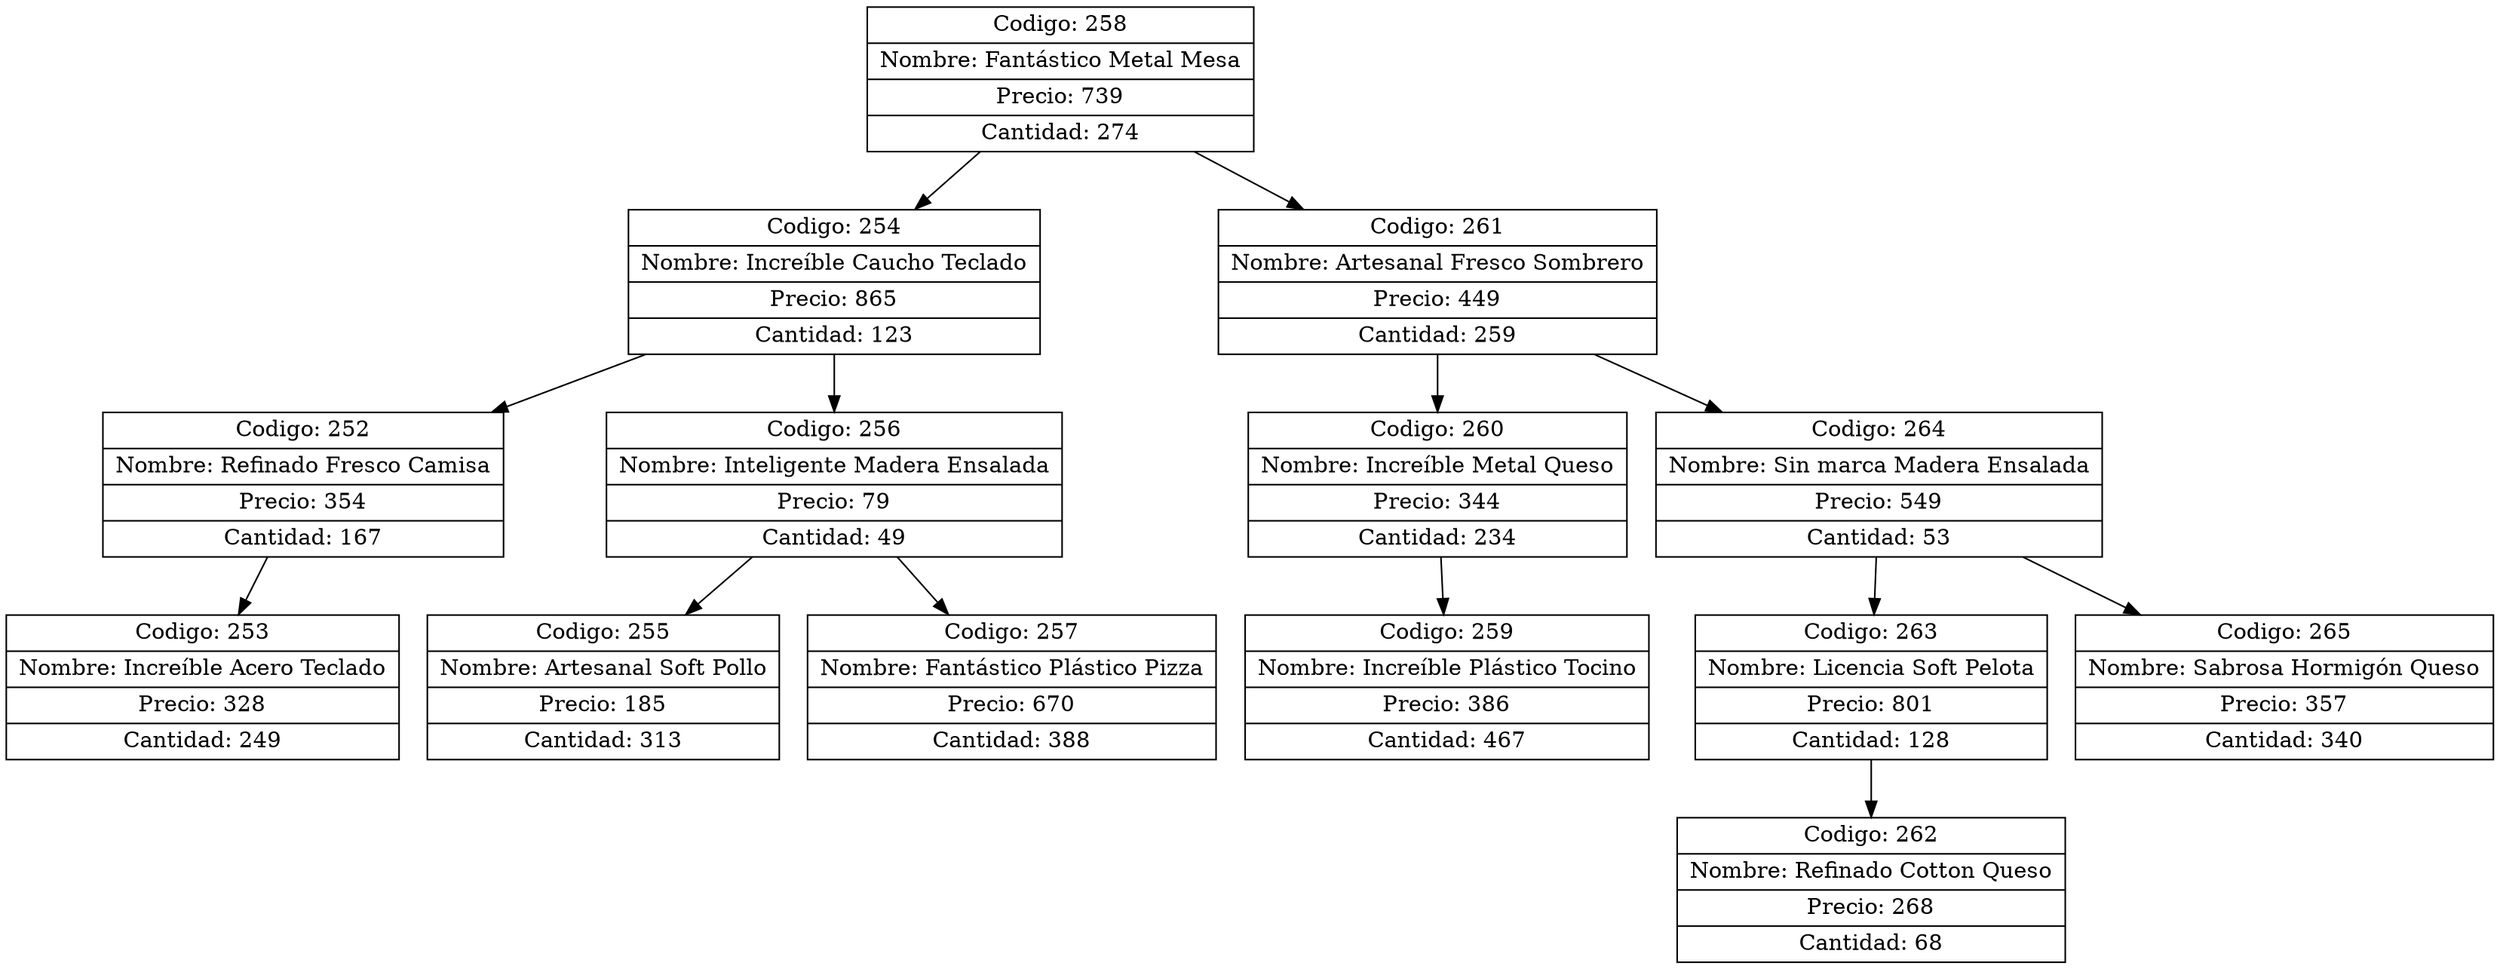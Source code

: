 digraph grafico{
rankdir=UD 
node[shape=box] 
concentrate=true 
nodo258[ shape=record, label ="{Codigo: 258|Nombre: Fantástico Metal Mesa|Precio: 739|Cantidad: 274}"];
nodo254[ shape=record, label ="{Codigo: 254|Nombre: Increíble Caucho Teclado|Precio: 865|Cantidad: 123}"];
nodo252[ shape=record, label ="{Codigo: 252|Nombre: Refinado Fresco Camisa|Precio: 354|Cantidad: 167}"];
nodo253[ shape=record, label ="{Codigo: 253|Nombre: Increíble Acero Teclado|Precio: 328|Cantidad: 249}"];
nodo252->nodo253
nodo254->nodo252
nodo256[ shape=record, label ="{Codigo: 256|Nombre: Inteligente Madera Ensalada|Precio: 79|Cantidad: 49}"];
nodo255[ shape=record, label ="{Codigo: 255|Nombre: Artesanal Soft Pollo|Precio: 185|Cantidad: 313}"];
nodo256->nodo255
nodo257[ shape=record, label ="{Codigo: 257|Nombre: Fantástico Plástico Pizza|Precio: 670|Cantidad: 388}"];
nodo256->nodo257
nodo254->nodo256
nodo258->nodo254
nodo261[ shape=record, label ="{Codigo: 261|Nombre: Artesanal Fresco Sombrero|Precio: 449|Cantidad: 259}"];
nodo260[ shape=record, label ="{Codigo: 260|Nombre: Increíble Metal Queso|Precio: 344|Cantidad: 234}"];
nodo259[ shape=record, label ="{Codigo: 259|Nombre: Increíble Plástico Tocino|Precio: 386|Cantidad: 467}"];
nodo260->nodo259
nodo261->nodo260
nodo264[ shape=record, label ="{Codigo: 264|Nombre: Sin marca Madera Ensalada|Precio: 549|Cantidad: 53}"];
nodo263[ shape=record, label ="{Codigo: 263|Nombre: Licencia Soft Pelota|Precio: 801|Cantidad: 128}"];
nodo262[ shape=record, label ="{Codigo: 262|Nombre: Refinado Cotton Queso|Precio: 268|Cantidad: 68}"];
nodo263->nodo262
nodo264->nodo263
nodo265[ shape=record, label ="{Codigo: 265|Nombre: Sabrosa Hormigón Queso|Precio: 357|Cantidad: 340}"];
nodo264->nodo265
nodo261->nodo264
nodo258->nodo261
}